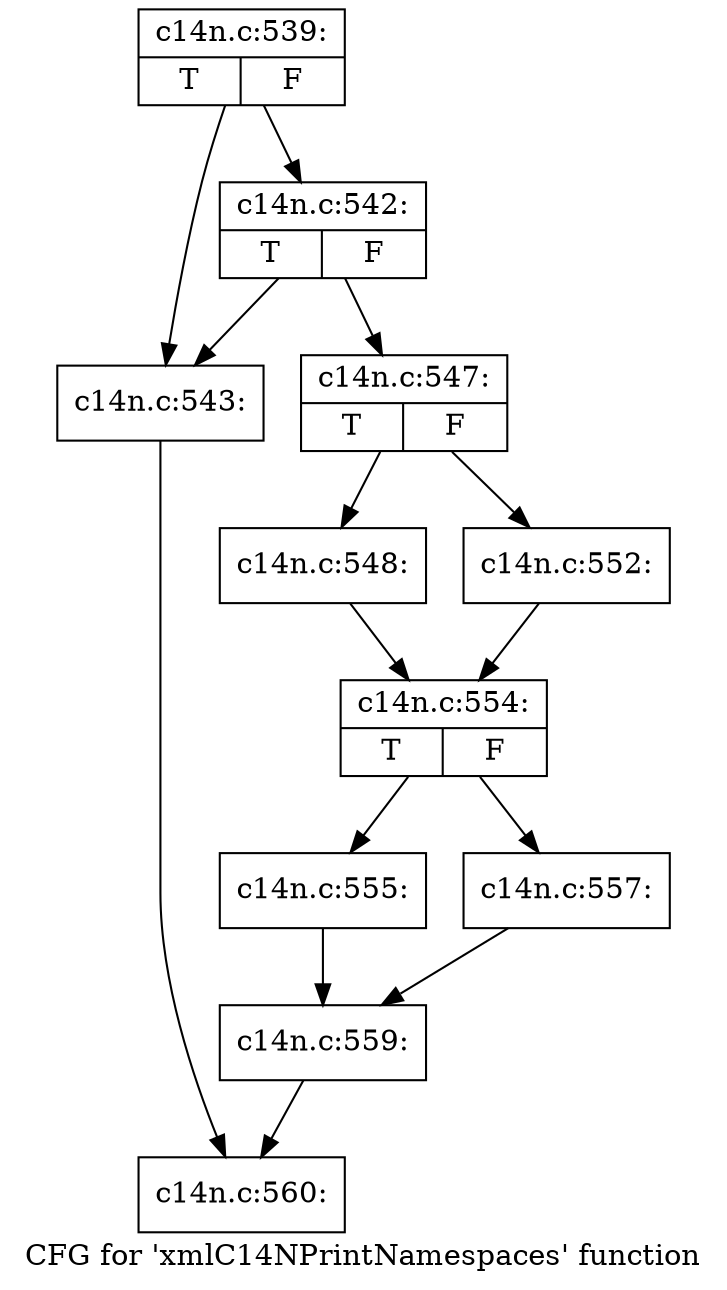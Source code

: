 digraph "CFG for 'xmlC14NPrintNamespaces' function" {
	label="CFG for 'xmlC14NPrintNamespaces' function";

	Node0x4afe580 [shape=record,label="{c14n.c:539:|{<s0>T|<s1>F}}"];
	Node0x4afe580 -> Node0x4afe940;
	Node0x4afe580 -> Node0x4afe9e0;
	Node0x4afe9e0 [shape=record,label="{c14n.c:542:|{<s0>T|<s1>F}}"];
	Node0x4afe9e0 -> Node0x4afe940;
	Node0x4afe9e0 -> Node0x4afe990;
	Node0x4afe940 [shape=record,label="{c14n.c:543:}"];
	Node0x4afe940 -> Node0x4b09260;
	Node0x4afe990 [shape=record,label="{c14n.c:547:|{<s0>T|<s1>F}}"];
	Node0x4afe990 -> Node0x4b0a400;
	Node0x4afe990 -> Node0x4b0a4a0;
	Node0x4b0a400 [shape=record,label="{c14n.c:548:}"];
	Node0x4b0a400 -> Node0x4b0a450;
	Node0x4b0a4a0 [shape=record,label="{c14n.c:552:}"];
	Node0x4b0a4a0 -> Node0x4b0a450;
	Node0x4b0a450 [shape=record,label="{c14n.c:554:|{<s0>T|<s1>F}}"];
	Node0x4b0a450 -> Node0x4b0bcb0;
	Node0x4b0a450 -> Node0x4b0bd50;
	Node0x4b0bcb0 [shape=record,label="{c14n.c:555:}"];
	Node0x4b0bcb0 -> Node0x4b0bd00;
	Node0x4b0bd50 [shape=record,label="{c14n.c:557:}"];
	Node0x4b0bd50 -> Node0x4b0bd00;
	Node0x4b0bd00 [shape=record,label="{c14n.c:559:}"];
	Node0x4b0bd00 -> Node0x4b09260;
	Node0x4b09260 [shape=record,label="{c14n.c:560:}"];
}
